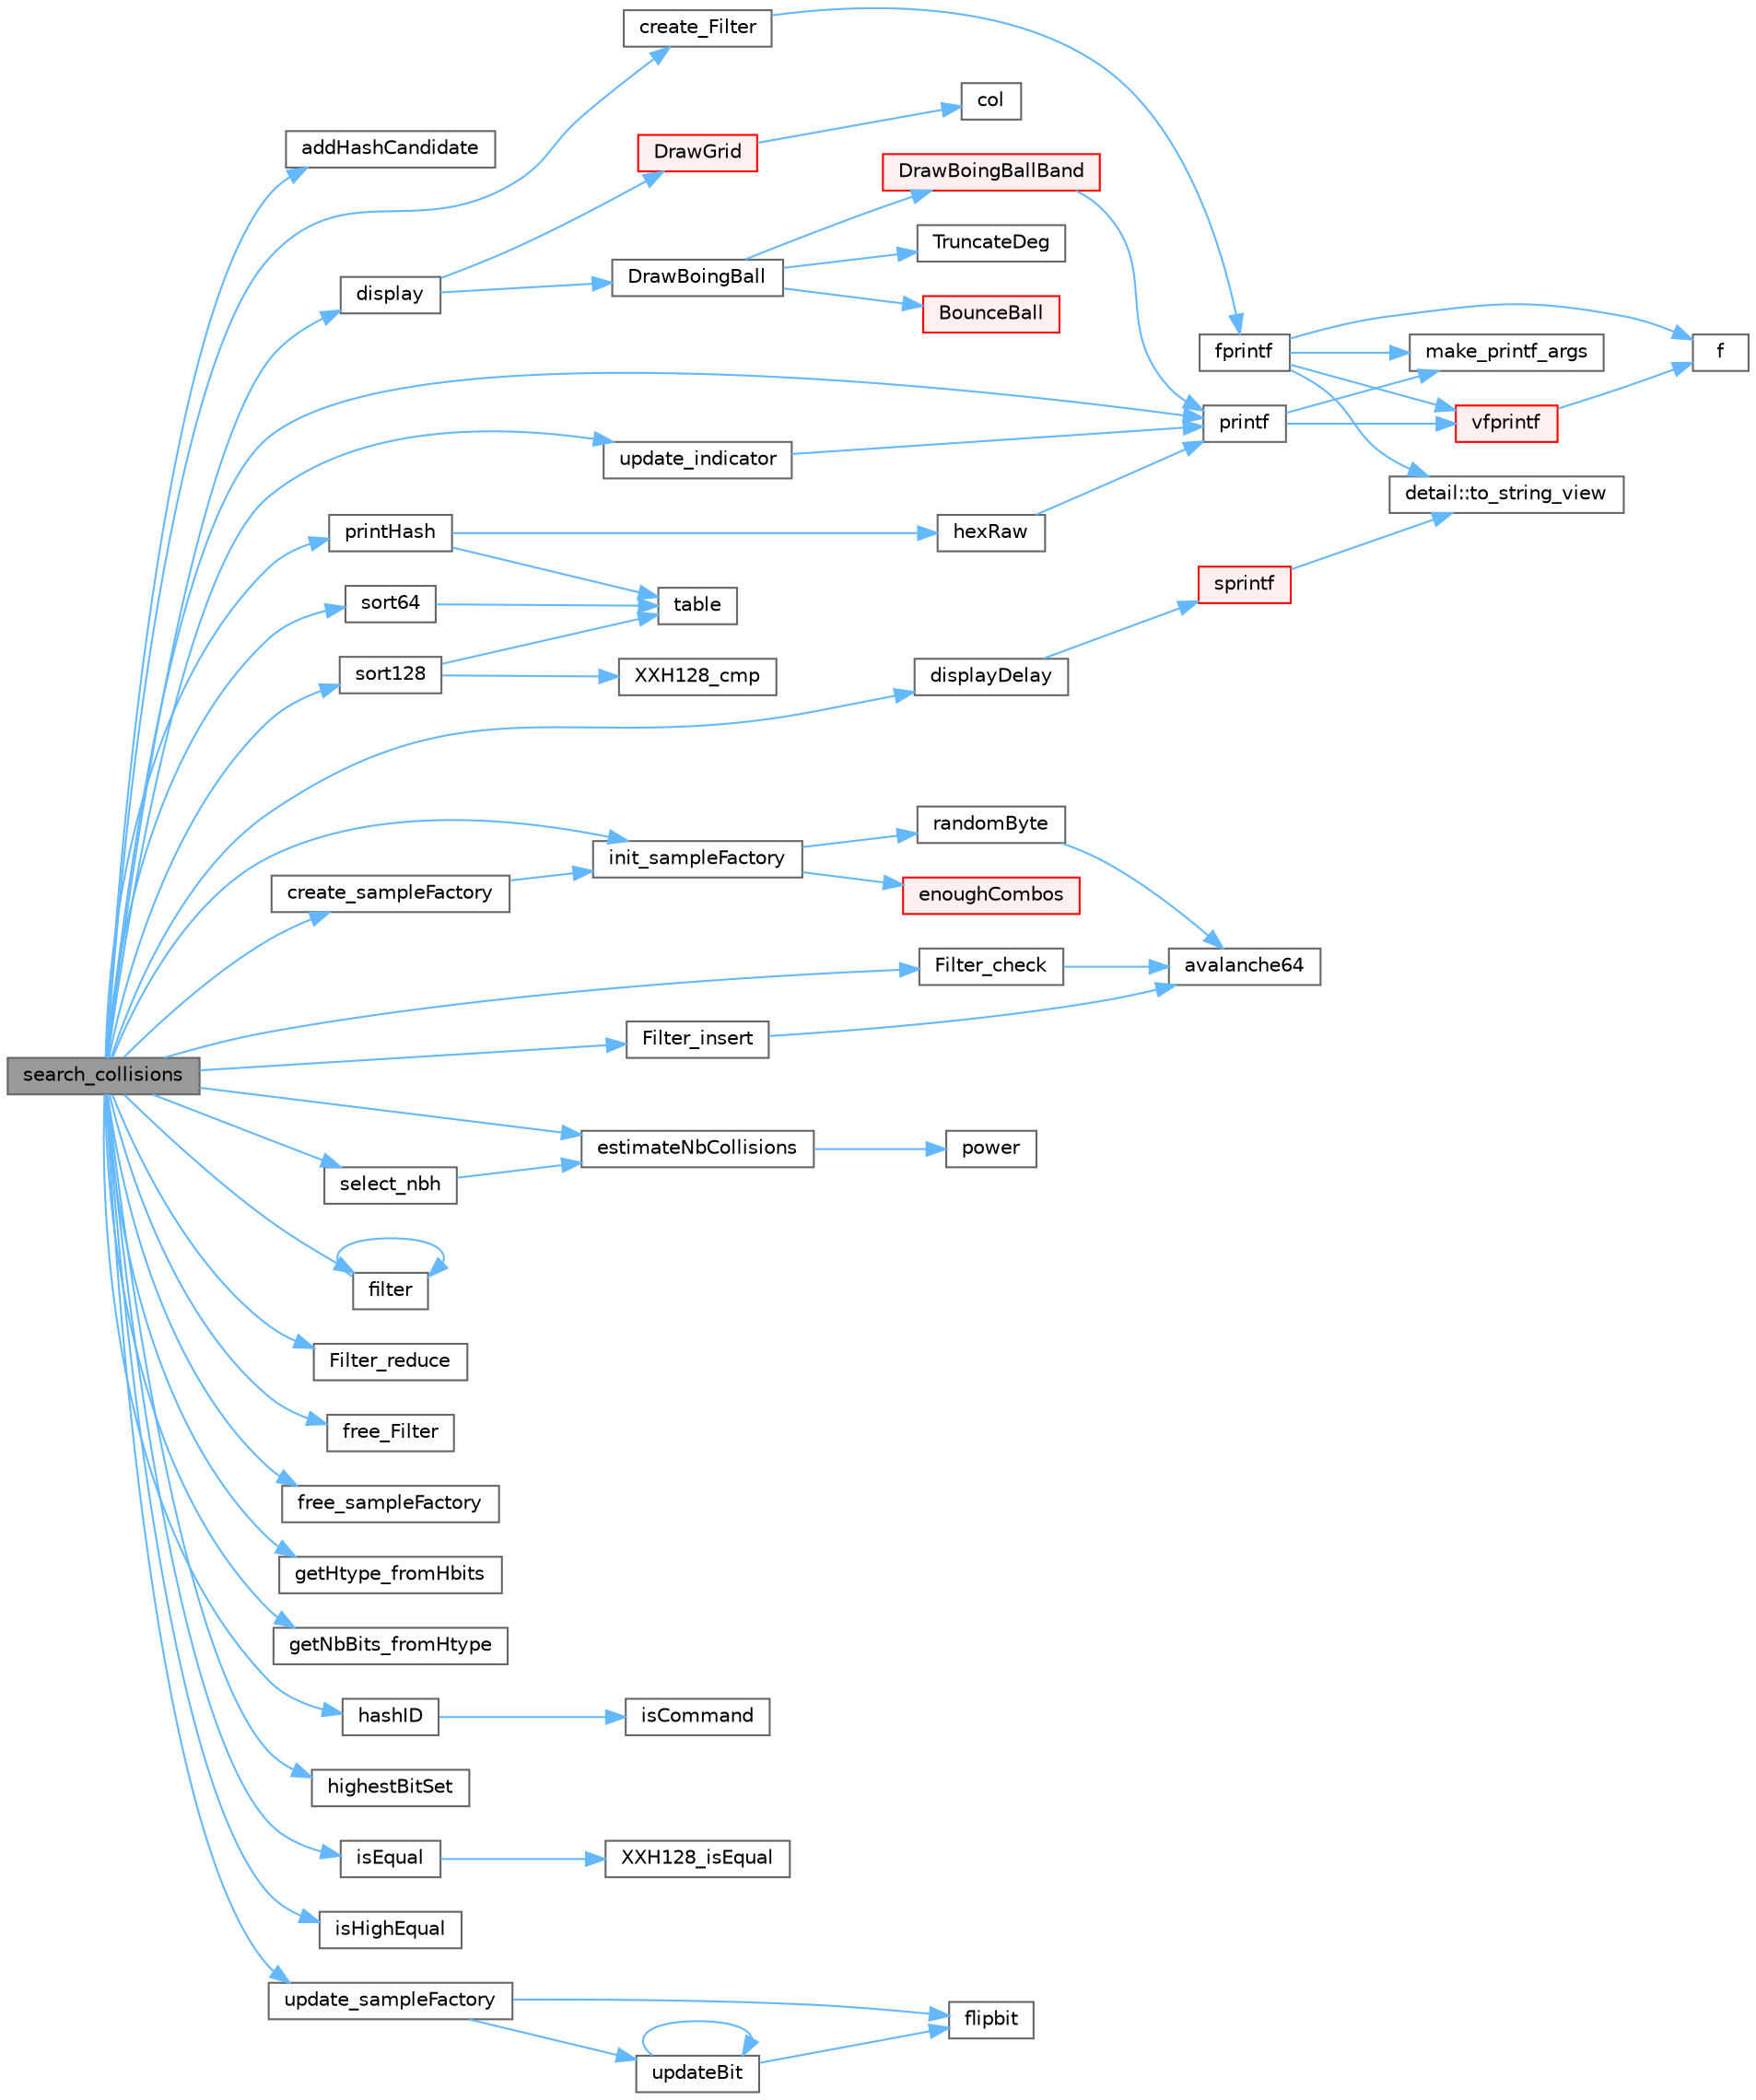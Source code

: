 digraph "search_collisions"
{
 // LATEX_PDF_SIZE
  bgcolor="transparent";
  edge [fontname=Helvetica,fontsize=10,labelfontname=Helvetica,labelfontsize=10];
  node [fontname=Helvetica,fontsize=10,shape=box,height=0.2,width=0.4];
  rankdir="LR";
  Node1 [id="Node000001",label="search_collisions",height=0.2,width=0.4,color="gray40", fillcolor="grey60", style="filled", fontcolor="black",tooltip=" "];
  Node1 -> Node2 [id="edge1_Node000001_Node000002",color="steelblue1",style="solid",tooltip=" "];
  Node2 [id="Node000002",label="addHashCandidate",height=0.2,width=0.4,color="grey40", fillcolor="white", style="filled",URL="$runtime_2xx_hash_2tests_2collisions_2main_8c.html#a9869202a00afb72bf649760ae54ed269",tooltip=" "];
  Node1 -> Node3 [id="edge2_Node000001_Node000003",color="steelblue1",style="solid",tooltip=" "];
  Node3 [id="Node000003",label="create_Filter",height=0.2,width=0.4,color="grey40", fillcolor="white", style="filled",URL="$runtime_2xx_hash_2tests_2collisions_2main_8c.html#a5f42c1ef7007fd03101a5c47ad763199",tooltip=" "];
  Node3 -> Node4 [id="edge3_Node000003_Node000004",color="steelblue1",style="solid",tooltip=" "];
  Node4 [id="Node000004",label="fprintf",height=0.2,width=0.4,color="grey40", fillcolor="white", style="filled",URL="$printf_8h.html#a9f315126362cae9675de1642105e631e",tooltip=" "];
  Node4 -> Node5 [id="edge4_Node000004_Node000005",color="steelblue1",style="solid",tooltip=" "];
  Node5 [id="Node000005",label="f",height=0.2,width=0.4,color="grey40", fillcolor="white", style="filled",URL="$cxx11__tensor__map_8cpp.html#a7f507fea02198f6cb81c86640c7b1a4e",tooltip=" "];
  Node4 -> Node6 [id="edge5_Node000004_Node000006",color="steelblue1",style="solid",tooltip=" "];
  Node6 [id="Node000006",label="make_printf_args",height=0.2,width=0.4,color="grey40", fillcolor="white", style="filled",URL="$printf_8h.html#a27dcc0efcda04388971dbea3c875f122",tooltip=" "];
  Node4 -> Node7 [id="edge6_Node000004_Node000007",color="steelblue1",style="solid",tooltip=" "];
  Node7 [id="Node000007",label="detail::to_string_view",height=0.2,width=0.4,color="grey40", fillcolor="white", style="filled",URL="$namespacedetail.html#abeae79fa3e1eded2d8fbd56cc9f0960e",tooltip=" "];
  Node4 -> Node8 [id="edge7_Node000004_Node000008",color="steelblue1",style="solid",tooltip=" "];
  Node8 [id="Node000008",label="vfprintf",height=0.2,width=0.4,color="red", fillcolor="#FFF0F0", style="filled",URL="$printf_8h.html#abb30aad964fc771fb52cf3ad88649df2",tooltip=" "];
  Node8 -> Node5 [id="edge8_Node000008_Node000005",color="steelblue1",style="solid",tooltip=" "];
  Node1 -> Node36 [id="edge9_Node000001_Node000036",color="steelblue1",style="solid",tooltip=" "];
  Node36 [id="Node000036",label="create_sampleFactory",height=0.2,width=0.4,color="grey40", fillcolor="white", style="filled",URL="$runtime_2xx_hash_2tests_2collisions_2main_8c.html#aa7b6214b034f81a652934896b71cdde0",tooltip=" "];
  Node36 -> Node37 [id="edge10_Node000036_Node000037",color="steelblue1",style="solid",tooltip=" "];
  Node37 [id="Node000037",label="init_sampleFactory",height=0.2,width=0.4,color="grey40", fillcolor="white", style="filled",URL="$runtime_2xx_hash_2tests_2collisions_2main_8c.html#a9ef3cf0cc9ae2f3be48c99ad81364b91",tooltip=" "];
  Node37 -> Node38 [id="edge11_Node000037_Node000038",color="steelblue1",style="solid",tooltip=" "];
  Node38 [id="Node000038",label="enoughCombos",height=0.2,width=0.4,color="red", fillcolor="#FFF0F0", style="filled",URL="$runtime_2xx_hash_2tests_2collisions_2main_8c.html#af8efd0bd35701ed8eabed71e64fd8a7d",tooltip=" "];
  Node37 -> Node40 [id="edge12_Node000037_Node000040",color="steelblue1",style="solid",tooltip=" "];
  Node40 [id="Node000040",label="randomByte",height=0.2,width=0.4,color="grey40", fillcolor="white", style="filled",URL="$runtime_2xx_hash_2tests_2collisions_2main_8c.html#a2a77931f4cc60d4fc67eea0d353e9dba",tooltip=" "];
  Node40 -> Node41 [id="edge13_Node000040_Node000041",color="steelblue1",style="solid",tooltip=" "];
  Node41 [id="Node000041",label="avalanche64",height=0.2,width=0.4,color="grey40", fillcolor="white", style="filled",URL="$runtime_2xx_hash_2tests_2collisions_2main_8c.html#ab628323ee13682d8e666ac0fd924a935",tooltip=" "];
  Node1 -> Node42 [id="edge14_Node000001_Node000042",color="steelblue1",style="solid",tooltip=" "];
  Node42 [id="Node000042",label="display",height=0.2,width=0.4,color="grey40", fillcolor="white", style="filled",URL="$boing_8c.html#a4ea013001a5fb47853d0fab8f8de35cd",tooltip=" "];
  Node42 -> Node43 [id="edge15_Node000042_Node000043",color="steelblue1",style="solid",tooltip=" "];
  Node43 [id="Node000043",label="DrawBoingBall",height=0.2,width=0.4,color="grey40", fillcolor="white", style="filled",URL="$boing_8c.html#aaf4ab2b37a65ad090f79313713f18731",tooltip=" "];
  Node43 -> Node44 [id="edge16_Node000043_Node000044",color="steelblue1",style="solid",tooltip=" "];
  Node44 [id="Node000044",label="BounceBall",height=0.2,width=0.4,color="red", fillcolor="#FFF0F0", style="filled",URL="$boing_8c.html#a5a5cbb3e7786a248a2dcf02777a98df5",tooltip=" "];
  Node43 -> Node48 [id="edge17_Node000043_Node000048",color="steelblue1",style="solid",tooltip=" "];
  Node48 [id="Node000048",label="DrawBoingBallBand",height=0.2,width=0.4,color="red", fillcolor="#FFF0F0", style="filled",URL="$boing_8c.html#ad80d1d92135216bb8c1242fcce45545c",tooltip=" "];
  Node48 -> Node55 [id="edge18_Node000048_Node000055",color="steelblue1",style="solid",tooltip=" "];
  Node55 [id="Node000055",label="printf",height=0.2,width=0.4,color="grey40", fillcolor="white", style="filled",URL="$printf_8h.html#aee3ed3a831f25f07e7be3919fff2203a",tooltip=" "];
  Node55 -> Node6 [id="edge19_Node000055_Node000006",color="steelblue1",style="solid",tooltip=" "];
  Node55 -> Node8 [id="edge20_Node000055_Node000008",color="steelblue1",style="solid",tooltip=" "];
  Node43 -> Node56 [id="edge21_Node000043_Node000056",color="steelblue1",style="solid",tooltip=" "];
  Node56 [id="Node000056",label="TruncateDeg",height=0.2,width=0.4,color="grey40", fillcolor="white", style="filled",URL="$boing_8c.html#a080dc55aae439523561bda8b86575b7f",tooltip=" "];
  Node42 -> Node57 [id="edge22_Node000042_Node000057",color="steelblue1",style="solid",tooltip=" "];
  Node57 [id="Node000057",label="DrawGrid",height=0.2,width=0.4,color="red", fillcolor="#FFF0F0", style="filled",URL="$boing_8c.html#a8e38342e6a8bfcbc67503d2c6383d8e8",tooltip=" "];
  Node57 -> Node58 [id="edge23_Node000057_Node000058",color="steelblue1",style="solid",tooltip=" "];
  Node58 [id="Node000058",label="col",height=0.2,width=0.4,color="grey40", fillcolor="white", style="filled",URL="$_matrix_base__col_8cpp.html#aa168d9544aa6d49fce0cbfc0bec849b0",tooltip=" "];
  Node1 -> Node60 [id="edge24_Node000001_Node000060",color="steelblue1",style="solid",tooltip=" "];
  Node60 [id="Node000060",label="displayDelay",height=0.2,width=0.4,color="grey40", fillcolor="white", style="filled",URL="$runtime_2xx_hash_2tests_2collisions_2main_8c.html#a8c2c8a013268b707a842caf85a57d735",tooltip=" "];
  Node60 -> Node61 [id="edge25_Node000060_Node000061",color="steelblue1",style="solid",tooltip=" "];
  Node61 [id="Node000061",label="sprintf",height=0.2,width=0.4,color="red", fillcolor="#FFF0F0", style="filled",URL="$printf_8h.html#aa7d2e7e454d3fe606a71504a119dc894",tooltip=" "];
  Node61 -> Node7 [id="edge26_Node000061_Node000007",color="steelblue1",style="solid",tooltip=" "];
  Node1 -> Node63 [id="edge27_Node000001_Node000063",color="steelblue1",style="solid",tooltip=" "];
  Node63 [id="Node000063",label="estimateNbCollisions",height=0.2,width=0.4,color="grey40", fillcolor="white", style="filled",URL="$runtime_2xx_hash_2tests_2collisions_2main_8c.html#aa9648d16b2cb48c465ca13ca82af3bb7",tooltip=" "];
  Node63 -> Node64 [id="edge28_Node000063_Node000064",color="steelblue1",style="solid",tooltip=" "];
  Node64 [id="Node000064",label="power",height=0.2,width=0.4,color="grey40", fillcolor="white", style="filled",URL="$runtime_2xx_hash_2tests_2collisions_2main_8c.html#a8c8fc0b853403926062eb6acd951139e",tooltip=" "];
  Node1 -> Node65 [id="edge29_Node000001_Node000065",color="steelblue1",style="solid",tooltip=" "];
  Node65 [id="Node000065",label="filter",height=0.2,width=0.4,color="grey40", fillcolor="white", style="filled",URL="$spine-cocos2dx_8cpp.html#ae976ff2ddeccb72b53e8f53775044589",tooltip=" "];
  Node65 -> Node65 [id="edge30_Node000065_Node000065",color="steelblue1",style="solid",tooltip=" "];
  Node1 -> Node66 [id="edge31_Node000001_Node000066",color="steelblue1",style="solid",tooltip=" "];
  Node66 [id="Node000066",label="Filter_check",height=0.2,width=0.4,color="grey40", fillcolor="white", style="filled",URL="$runtime_2xx_hash_2tests_2collisions_2main_8c.html#aaeff9ee8a4e7d4d769a9faf5ebe7b0c0",tooltip=" "];
  Node66 -> Node41 [id="edge32_Node000066_Node000041",color="steelblue1",style="solid",tooltip=" "];
  Node1 -> Node67 [id="edge33_Node000001_Node000067",color="steelblue1",style="solid",tooltip=" "];
  Node67 [id="Node000067",label="Filter_insert",height=0.2,width=0.4,color="grey40", fillcolor="white", style="filled",URL="$runtime_2xx_hash_2tests_2collisions_2main_8c.html#a68e4db40507504c4e11e6e189fc96ec3",tooltip=" "];
  Node67 -> Node41 [id="edge34_Node000067_Node000041",color="steelblue1",style="solid",tooltip=" "];
  Node1 -> Node68 [id="edge35_Node000001_Node000068",color="steelblue1",style="solid",tooltip=" "];
  Node68 [id="Node000068",label="Filter_reduce",height=0.2,width=0.4,color="grey40", fillcolor="white", style="filled",URL="$runtime_2xx_hash_2tests_2collisions_2main_8c.html#aac0c8f9ee4a5163c8535ab1fea026af5",tooltip=" "];
  Node1 -> Node69 [id="edge36_Node000001_Node000069",color="steelblue1",style="solid",tooltip=" "];
  Node69 [id="Node000069",label="free_Filter",height=0.2,width=0.4,color="grey40", fillcolor="white", style="filled",URL="$runtime_2xx_hash_2tests_2collisions_2main_8c.html#a2cb445ce42ab49c001117a1ff1fdb442",tooltip=" "];
  Node1 -> Node70 [id="edge37_Node000001_Node000070",color="steelblue1",style="solid",tooltip=" "];
  Node70 [id="Node000070",label="free_sampleFactory",height=0.2,width=0.4,color="grey40", fillcolor="white", style="filled",URL="$runtime_2xx_hash_2tests_2collisions_2main_8c.html#a00c9f0ad081cb63f4116513c4c57ccf7",tooltip=" "];
  Node1 -> Node71 [id="edge38_Node000001_Node000071",color="steelblue1",style="solid",tooltip=" "];
  Node71 [id="Node000071",label="getHtype_fromHbits",height=0.2,width=0.4,color="grey40", fillcolor="white", style="filled",URL="$runtime_2xx_hash_2tests_2collisions_2main_8c.html#a3a9bb7ff4f5060697744ca25ac5faa3d",tooltip=" "];
  Node1 -> Node72 [id="edge39_Node000001_Node000072",color="steelblue1",style="solid",tooltip=" "];
  Node72 [id="Node000072",label="getNbBits_fromHtype",height=0.2,width=0.4,color="grey40", fillcolor="white", style="filled",URL="$runtime_2xx_hash_2tests_2collisions_2main_8c.html#afbd6639c985824526618983c16d9f4bd",tooltip=" "];
  Node1 -> Node73 [id="edge40_Node000001_Node000073",color="steelblue1",style="solid",tooltip=" "];
  Node73 [id="Node000073",label="hashID",height=0.2,width=0.4,color="grey40", fillcolor="white", style="filled",URL="$runtime_2xx_hash_2tests_2bench_2main_8c.html#a758ea01f6a925ed3f61f1393e9e09e0a",tooltip=" "];
  Node73 -> Node74 [id="edge41_Node000073_Node000074",color="steelblue1",style="solid",tooltip=" "];
  Node74 [id="Node000074",label="isCommand",height=0.2,width=0.4,color="grey40", fillcolor="white", style="filled",URL="$runtime_2xx_hash_2tests_2bench_2main_8c.html#a70a404803770a1dd89d46052ccf0171d",tooltip=" "];
  Node1 -> Node75 [id="edge42_Node000001_Node000075",color="steelblue1",style="solid",tooltip=" "];
  Node75 [id="Node000075",label="highestBitSet",height=0.2,width=0.4,color="grey40", fillcolor="white", style="filled",URL="$runtime_2xx_hash_2tests_2collisions_2main_8c.html#a66d0e681abd034156ac4e4cf570f5b4c",tooltip=" "];
  Node1 -> Node37 [id="edge43_Node000001_Node000037",color="steelblue1",style="solid",tooltip=" "];
  Node1 -> Node76 [id="edge44_Node000001_Node000076",color="steelblue1",style="solid",tooltip=" "];
  Node76 [id="Node000076",label="isEqual",height=0.2,width=0.4,color="grey40", fillcolor="white", style="filled",URL="$runtime_2xx_hash_2tests_2collisions_2main_8c.html#ab9deb4a18b913cc017e25ed502d65f35",tooltip=" "];
  Node76 -> Node77 [id="edge45_Node000076_Node000077",color="steelblue1",style="solid",tooltip=" "];
  Node77 [id="Node000077",label="XXH128_isEqual",height=0.2,width=0.4,color="grey40", fillcolor="white", style="filled",URL="$group___x_x_h3__family.html#ga8a324d844a8c35437406ffe1288f892e",tooltip="Check equality of two XXH128_hash_t values"];
  Node1 -> Node78 [id="edge46_Node000001_Node000078",color="steelblue1",style="solid",tooltip=" "];
  Node78 [id="Node000078",label="isHighEqual",height=0.2,width=0.4,color="grey40", fillcolor="white", style="filled",URL="$runtime_2xx_hash_2tests_2collisions_2main_8c.html#aa2c99a2f2018f2986984b0c90676599e",tooltip=" "];
  Node1 -> Node55 [id="edge47_Node000001_Node000055",color="steelblue1",style="solid",tooltip=" "];
  Node1 -> Node79 [id="edge48_Node000001_Node000079",color="steelblue1",style="solid",tooltip=" "];
  Node79 [id="Node000079",label="printHash",height=0.2,width=0.4,color="grey40", fillcolor="white", style="filled",URL="$runtime_2xx_hash_2tests_2collisions_2main_8c.html#acd453fb0b0fb21cd58357764b90a252b",tooltip=" "];
  Node79 -> Node80 [id="edge49_Node000079_Node000080",color="steelblue1",style="solid",tooltip=" "];
  Node80 [id="Node000080",label="hexRaw",height=0.2,width=0.4,color="grey40", fillcolor="white", style="filled",URL="$runtime_2xx_hash_2tests_2collisions_2main_8c.html#ada54715805e684e2b918600e1defbba5",tooltip=" "];
  Node80 -> Node55 [id="edge50_Node000080_Node000055",color="steelblue1",style="solid",tooltip=" "];
  Node79 -> Node81 [id="edge51_Node000079_Node000081",color="steelblue1",style="solid",tooltip=" "];
  Node81 [id="Node000081",label="table",height=0.2,width=0.4,color="grey40", fillcolor="white", style="filled",URL="$_tutorial___advanced_initialization___lin_spaced_8cpp.html#a6d7f0e87f8aa44936feb21fa94981cf9",tooltip=" "];
  Node1 -> Node82 [id="edge52_Node000001_Node000082",color="steelblue1",style="solid",tooltip=" "];
  Node82 [id="Node000082",label="select_nbh",height=0.2,width=0.4,color="grey40", fillcolor="white", style="filled",URL="$runtime_2xx_hash_2tests_2collisions_2main_8c.html#a2237d3b7caaf82f67790dffcc6e312ae",tooltip=" "];
  Node82 -> Node63 [id="edge53_Node000082_Node000063",color="steelblue1",style="solid",tooltip=" "];
  Node1 -> Node83 [id="edge54_Node000001_Node000083",color="steelblue1",style="solid",tooltip=" "];
  Node83 [id="Node000083",label="sort128",height=0.2,width=0.4,color="grey40", fillcolor="white", style="filled",URL="$sort_8cc.html#a56ed540d44f5a0b22299bfd10f8fc3fc",tooltip=" "];
  Node83 -> Node81 [id="edge55_Node000083_Node000081",color="steelblue1",style="solid",tooltip=" "];
  Node83 -> Node84 [id="edge56_Node000083_Node000084",color="steelblue1",style="solid",tooltip=" "];
  Node84 [id="Node000084",label="XXH128_cmp",height=0.2,width=0.4,color="grey40", fillcolor="white", style="filled",URL="$group___x_x_h3__family.html#ga5bfeec191a3c45f1a7ffb9e61716234c",tooltip="Compares two XXH128_hash_t"];
  Node1 -> Node85 [id="edge57_Node000001_Node000085",color="steelblue1",style="solid",tooltip=" "];
  Node85 [id="Node000085",label="sort64",height=0.2,width=0.4,color="grey40", fillcolor="white", style="filled",URL="$sort_8cc.html#a6b43d4427596d60c33ea495217610e8b",tooltip=" "];
  Node85 -> Node81 [id="edge58_Node000085_Node000081",color="steelblue1",style="solid",tooltip=" "];
  Node1 -> Node86 [id="edge59_Node000001_Node000086",color="steelblue1",style="solid",tooltip=" "];
  Node86 [id="Node000086",label="update_indicator",height=0.2,width=0.4,color="grey40", fillcolor="white", style="filled",URL="$runtime_2xx_hash_2tests_2collisions_2main_8c.html#a899758a3f0c50be6e1fdfffc5ad47e0f",tooltip=" "];
  Node86 -> Node55 [id="edge60_Node000086_Node000055",color="steelblue1",style="solid",tooltip=" "];
  Node1 -> Node87 [id="edge61_Node000001_Node000087",color="steelblue1",style="solid",tooltip=" "];
  Node87 [id="Node000087",label="update_sampleFactory",height=0.2,width=0.4,color="grey40", fillcolor="white", style="filled",URL="$runtime_2xx_hash_2tests_2collisions_2main_8c.html#ae8a09f35098f1960bd1d9ad357113476",tooltip=" "];
  Node87 -> Node88 [id="edge62_Node000087_Node000088",color="steelblue1",style="solid",tooltip=" "];
  Node88 [id="Node000088",label="flipbit",height=0.2,width=0.4,color="grey40", fillcolor="white", style="filled",URL="$runtime_2xx_hash_2tests_2collisions_2main_8c.html#a772c9667fb0c61511695fb98de42aa05",tooltip=" "];
  Node87 -> Node89 [id="edge63_Node000087_Node000089",color="steelblue1",style="solid",tooltip=" "];
  Node89 [id="Node000089",label="updateBit",height=0.2,width=0.4,color="grey40", fillcolor="white", style="filled",URL="$runtime_2xx_hash_2tests_2collisions_2main_8c.html#a6404c199633ab0f943819c94f42c39d9",tooltip=" "];
  Node89 -> Node88 [id="edge64_Node000089_Node000088",color="steelblue1",style="solid",tooltip=" "];
  Node89 -> Node89 [id="edge65_Node000089_Node000089",color="steelblue1",style="solid",tooltip=" "];
}
